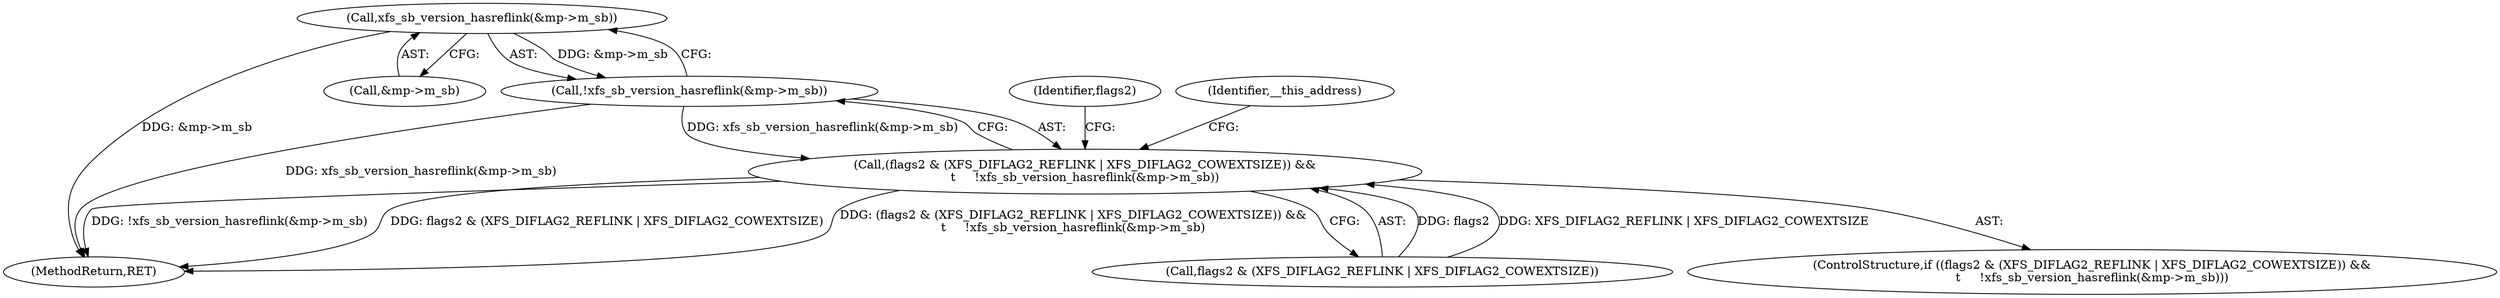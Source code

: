 digraph "0_linux_23fcb3340d033d9f081e21e6c12c2db7eaa541d3@pointer" {
"1000411" [label="(Call,xfs_sb_version_hasreflink(&mp->m_sb))"];
"1000410" [label="(Call,!xfs_sb_version_hasreflink(&mp->m_sb))"];
"1000404" [label="(Call,(flags2 & (XFS_DIFLAG2_REFLINK | XFS_DIFLAG2_COWEXTSIZE)) &&\n\t     !xfs_sb_version_hasreflink(&mp->m_sb))"];
"1000403" [label="(ControlStructure,if ((flags2 & (XFS_DIFLAG2_REFLINK | XFS_DIFLAG2_COWEXTSIZE)) &&\n\t     !xfs_sb_version_hasreflink(&mp->m_sb)))"];
"1000404" [label="(Call,(flags2 & (XFS_DIFLAG2_REFLINK | XFS_DIFLAG2_COWEXTSIZE)) &&\n\t     !xfs_sb_version_hasreflink(&mp->m_sb))"];
"1000412" [label="(Call,&mp->m_sb)"];
"1000467" [label="(MethodReturn,RET)"];
"1000410" [label="(Call,!xfs_sb_version_hasreflink(&mp->m_sb))"];
"1000405" [label="(Call,flags2 & (XFS_DIFLAG2_REFLINK | XFS_DIFLAG2_COWEXTSIZE))"];
"1000421" [label="(Identifier,flags2)"];
"1000411" [label="(Call,xfs_sb_version_hasreflink(&mp->m_sb))"];
"1000417" [label="(Identifier,__this_address)"];
"1000411" -> "1000410"  [label="AST: "];
"1000411" -> "1000412"  [label="CFG: "];
"1000412" -> "1000411"  [label="AST: "];
"1000410" -> "1000411"  [label="CFG: "];
"1000411" -> "1000467"  [label="DDG: &mp->m_sb"];
"1000411" -> "1000410"  [label="DDG: &mp->m_sb"];
"1000410" -> "1000404"  [label="AST: "];
"1000404" -> "1000410"  [label="CFG: "];
"1000410" -> "1000467"  [label="DDG: xfs_sb_version_hasreflink(&mp->m_sb)"];
"1000410" -> "1000404"  [label="DDG: xfs_sb_version_hasreflink(&mp->m_sb)"];
"1000404" -> "1000403"  [label="AST: "];
"1000404" -> "1000405"  [label="CFG: "];
"1000405" -> "1000404"  [label="AST: "];
"1000417" -> "1000404"  [label="CFG: "];
"1000421" -> "1000404"  [label="CFG: "];
"1000404" -> "1000467"  [label="DDG: flags2 & (XFS_DIFLAG2_REFLINK | XFS_DIFLAG2_COWEXTSIZE)"];
"1000404" -> "1000467"  [label="DDG: (flags2 & (XFS_DIFLAG2_REFLINK | XFS_DIFLAG2_COWEXTSIZE)) &&\n\t     !xfs_sb_version_hasreflink(&mp->m_sb)"];
"1000404" -> "1000467"  [label="DDG: !xfs_sb_version_hasreflink(&mp->m_sb)"];
"1000405" -> "1000404"  [label="DDG: flags2"];
"1000405" -> "1000404"  [label="DDG: XFS_DIFLAG2_REFLINK | XFS_DIFLAG2_COWEXTSIZE"];
}
